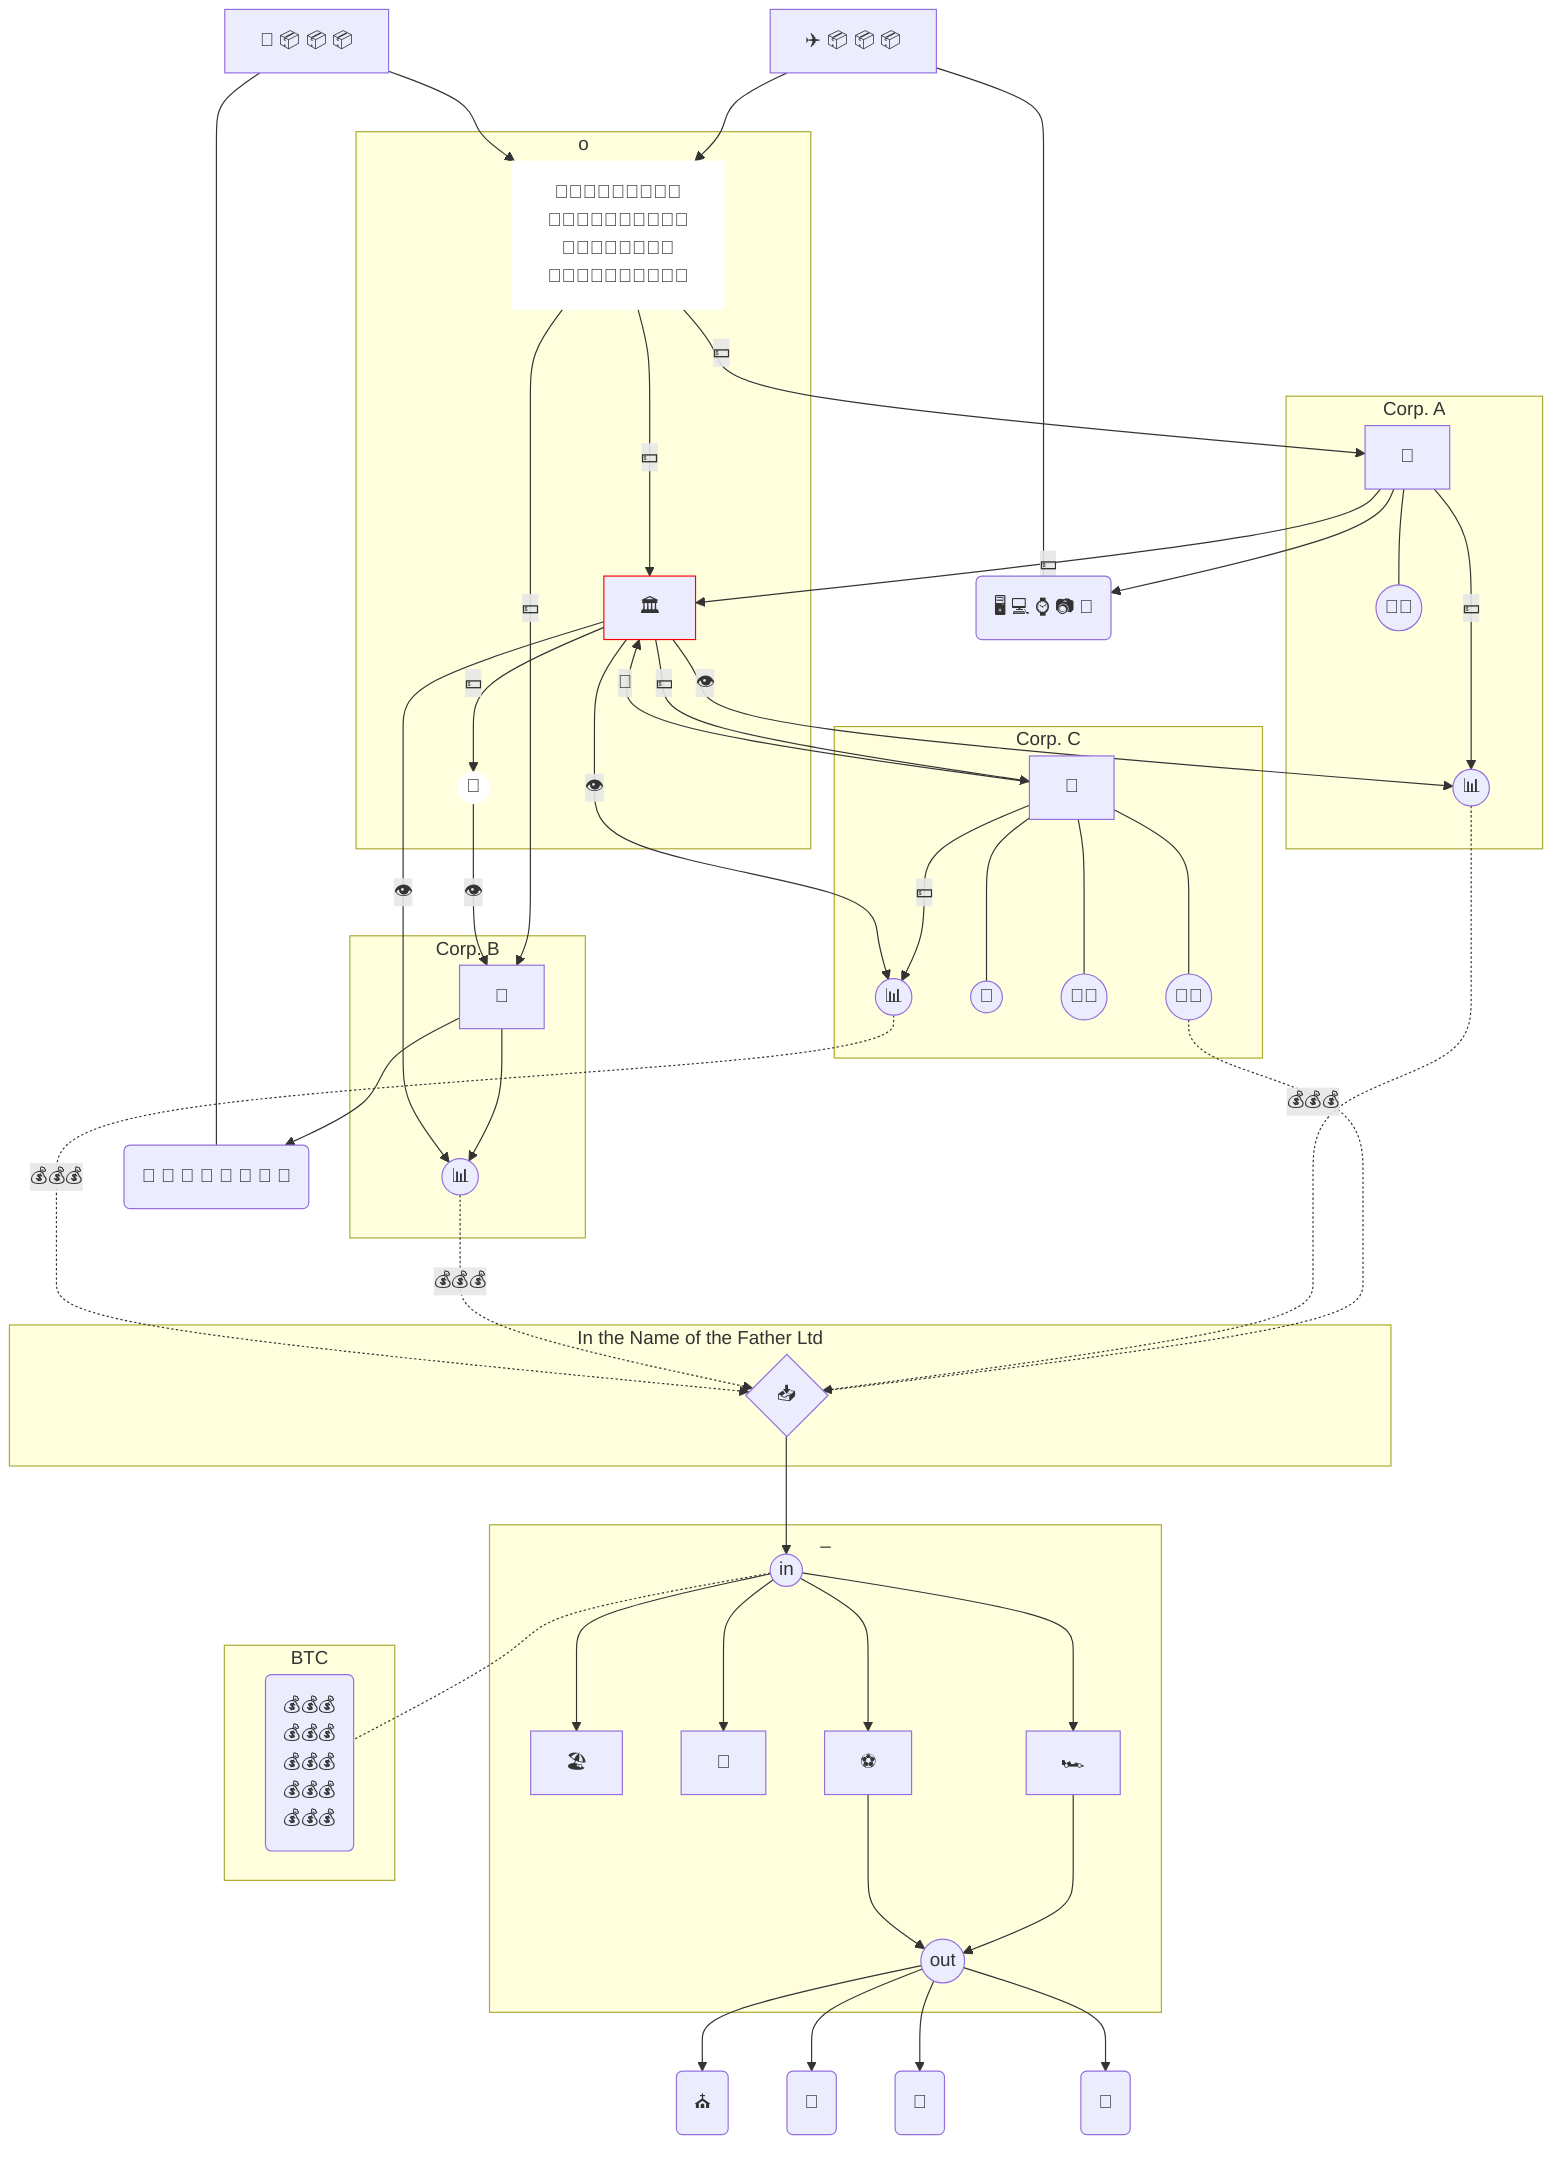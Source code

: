 graph TD



  subgraph _
    in((in))
    yacht["🏖"]
    boat["🚤"]
    car["🏎"]
    foot["⚽️"]
    car-->out((out))
    foot-->out
  end

  itnof-->in
  in-->boat
  in-->yacht
  in-->car
  in-->foot

  out-->x("⛪️")
  out-->y("🏨")
  out-->z("🏰")
  out-->xx("🏬")

  subgraph In the Name of the Father Ltd
    itnof{"📥"}
  end

  subgraph Corp. A
    A["🏢"]---ceo1(("👩🏻"))
    acc1(("📊"))
  end

  A --> goods("🖥 💻 ⌚️ 📷 🎥")
  dropship["✈️  📦 📦 📦"] --- goods
  dropship-->people
  A --"💵"--> acc1
  A --"💵"--> state

  subgraph Corp. B
   B["🏡"]
   acc2(("📊"))
  end

  B-->acc2
  people--"💵"-->B
  B --> clothes("👕 👔 👗 👖 👠 👞 👜 👙")
  ship["🚢 📦 📦 📦"] --- clothes
  ship-->people

  subgraph Corp. C
    C["🏫"]
    acc3(("📊"))
    c1(("👨"))
    c2(("👨🏻"))
    c3(("👨🏻"))
    C---c1
    C---c2
    C---c3
  end

  c3-.-itnof

  state--"💵"-->C
  C--"📁"-->state
  C--"💵"-->acc3

  subgraph BTC
    bank("💰💰💰<br>💰💰💰<br>💰💰💰<br>💰💰💰<br>💰💰💰")
  end

  in-.-bank

  subgraph o
    people["👱👱🙎👵👴‍🙎👱👱👵<br>👱👱👵👵🙎👱🙍👱🙍🙎<br>👱‍👵‍👱👵👱👵🙎🙎<br>👱👵🙎🙍👴👵🙍👱👵👱<br>"]
    state["🏛"]
    police(("👮"))
  end


  people --"💵"--> A

  people --"💵"--> state
  state --"💵"--> police
  police --"👁"--> B

  state --"👁"--> acc1
  state --"👁"--> acc2
  state --"👁"--> acc3
  acc1-."💰💰💰".->itnof
  acc2-."💰💰💰".->itnof
  acc3-."💰💰💰".->itnof


  style state stroke:red;
  classDef whiteBG fill:#FFF,stroke:#FFF,stroke-width:1px;
  class people,police whiteBG;